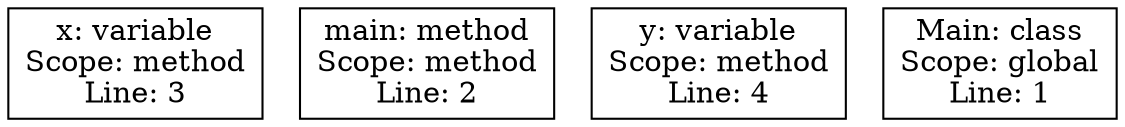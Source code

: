 digraph G {
  node [shape=box];
  "x" [label="x: variable\nScope: method\nLine: 3"];
  "main" [label="main: method\nScope: method\nLine: 2"];
  "y" [label="y: variable\nScope: method\nLine: 4"];
  "Main" [label="Main: class\nScope: global\nLine: 1"];
}
